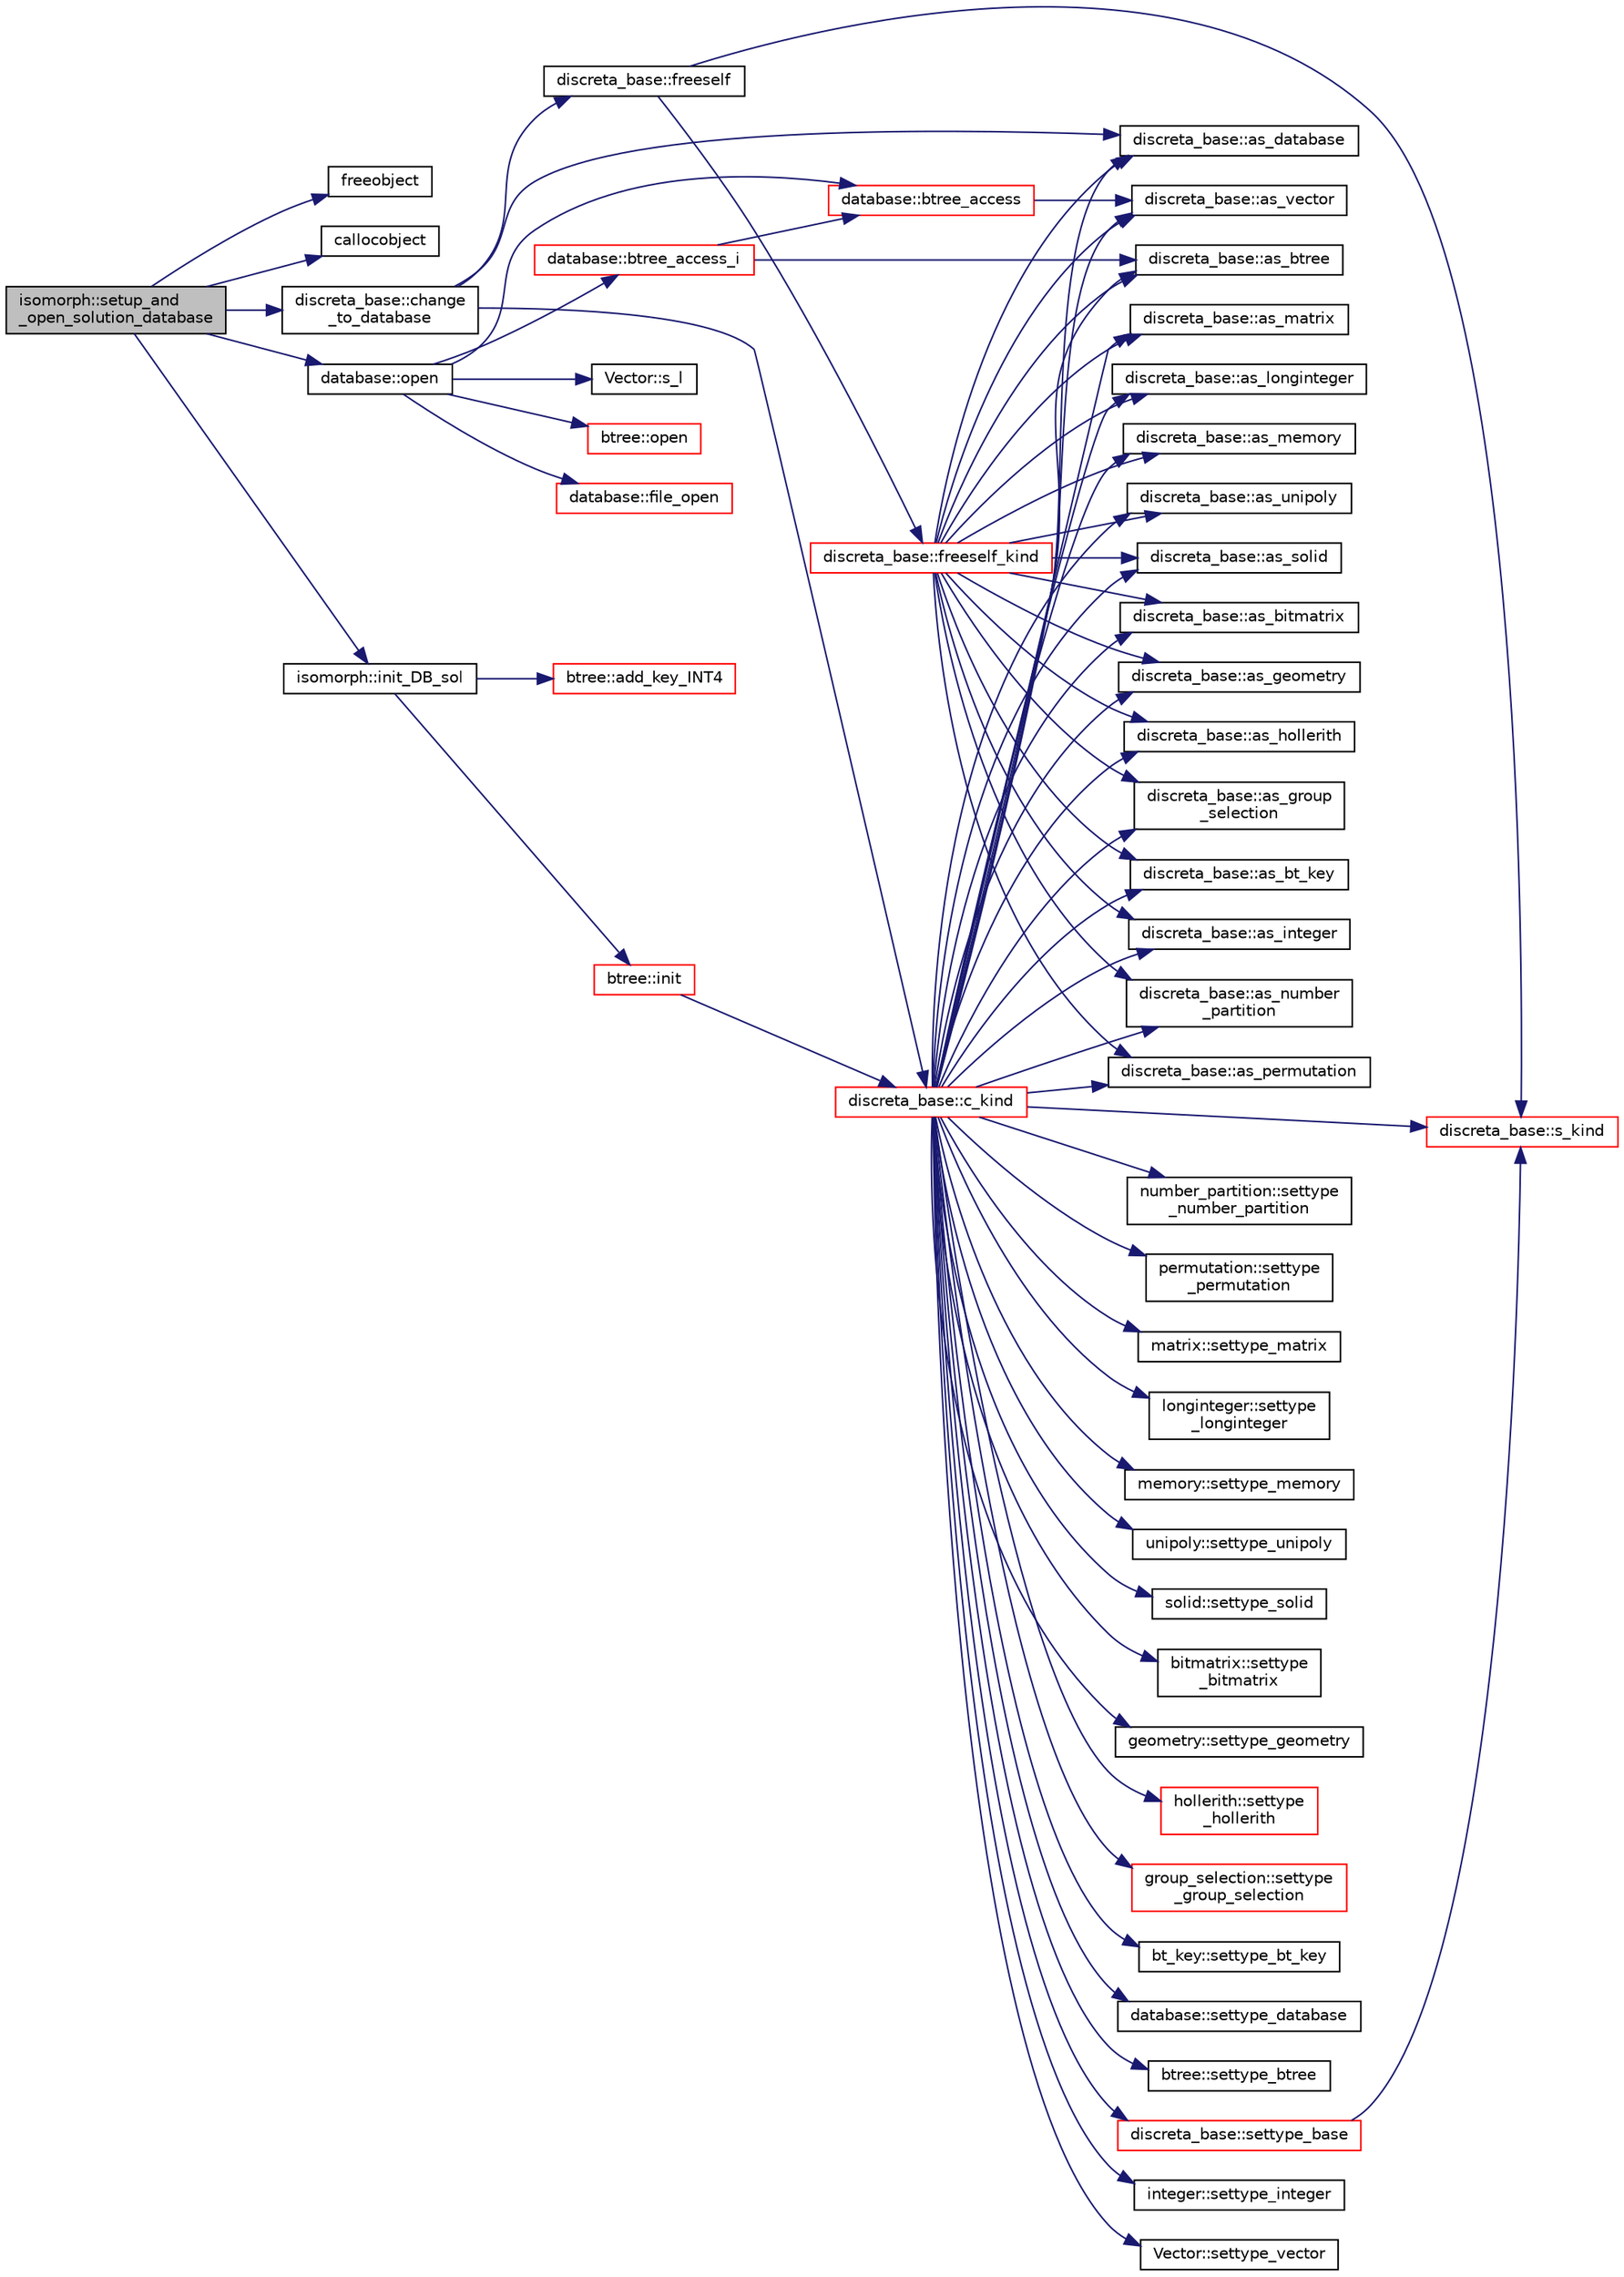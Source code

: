 digraph "isomorph::setup_and_open_solution_database"
{
  edge [fontname="Helvetica",fontsize="10",labelfontname="Helvetica",labelfontsize="10"];
  node [fontname="Helvetica",fontsize="10",shape=record];
  rankdir="LR";
  Node12902 [label="isomorph::setup_and\l_open_solution_database",height=0.2,width=0.4,color="black", fillcolor="grey75", style="filled", fontcolor="black"];
  Node12902 -> Node12903 [color="midnightblue",fontsize="10",style="solid",fontname="Helvetica"];
  Node12903 [label="freeobject",height=0.2,width=0.4,color="black", fillcolor="white", style="filled",URL="$d9/d60/discreta_8h.html#a3bd8a0c7f8d0451709f6e310536ff2ae"];
  Node12902 -> Node12904 [color="midnightblue",fontsize="10",style="solid",fontname="Helvetica"];
  Node12904 [label="callocobject",height=0.2,width=0.4,color="black", fillcolor="white", style="filled",URL="$d9/d60/discreta_8h.html#a8bbcb8338d159223714097d10e94364d"];
  Node12902 -> Node12905 [color="midnightblue",fontsize="10",style="solid",fontname="Helvetica"];
  Node12905 [label="discreta_base::change\l_to_database",height=0.2,width=0.4,color="black", fillcolor="white", style="filled",URL="$d7/d71/classdiscreta__base.html#a9187fb1e0526e3d327b78bb19475ae40"];
  Node12905 -> Node12906 [color="midnightblue",fontsize="10",style="solid",fontname="Helvetica"];
  Node12906 [label="discreta_base::freeself",height=0.2,width=0.4,color="black", fillcolor="white", style="filled",URL="$d7/d71/classdiscreta__base.html#a9a3c9501a562293b5667c11b9174d6e5"];
  Node12906 -> Node12907 [color="midnightblue",fontsize="10",style="solid",fontname="Helvetica"];
  Node12907 [label="discreta_base::freeself_kind",height=0.2,width=0.4,color="red", fillcolor="white", style="filled",URL="$d7/d71/classdiscreta__base.html#a63a23ada2165b3838fab719ed458cec8"];
  Node12907 -> Node12915 [color="midnightblue",fontsize="10",style="solid",fontname="Helvetica"];
  Node12915 [label="discreta_base::as_integer",height=0.2,width=0.4,color="black", fillcolor="white", style="filled",URL="$d7/d71/classdiscreta__base.html#a00d7691eaf874fd283d942692fe8dd26"];
  Node12907 -> Node12917 [color="midnightblue",fontsize="10",style="solid",fontname="Helvetica"];
  Node12917 [label="discreta_base::as_vector",height=0.2,width=0.4,color="black", fillcolor="white", style="filled",URL="$d7/d71/classdiscreta__base.html#a7bdd6cae39c380b128ee9e17e42cf020"];
  Node12907 -> Node12920 [color="midnightblue",fontsize="10",style="solid",fontname="Helvetica"];
  Node12920 [label="discreta_base::as_number\l_partition",height=0.2,width=0.4,color="black", fillcolor="white", style="filled",URL="$d7/d71/classdiscreta__base.html#a307aa09de0e925d46697707968ffab00"];
  Node12907 -> Node12922 [color="midnightblue",fontsize="10",style="solid",fontname="Helvetica"];
  Node12922 [label="discreta_base::as_permutation",height=0.2,width=0.4,color="black", fillcolor="white", style="filled",URL="$d7/d71/classdiscreta__base.html#aa4e72f36a82984239b12ae831e131098"];
  Node12907 -> Node12924 [color="midnightblue",fontsize="10",style="solid",fontname="Helvetica"];
  Node12924 [label="discreta_base::as_matrix",height=0.2,width=0.4,color="black", fillcolor="white", style="filled",URL="$d7/d71/classdiscreta__base.html#ae4d7f56d917a4707b838fbffde6467ff"];
  Node12907 -> Node12927 [color="midnightblue",fontsize="10",style="solid",fontname="Helvetica"];
  Node12927 [label="discreta_base::as_longinteger",height=0.2,width=0.4,color="black", fillcolor="white", style="filled",URL="$d7/d71/classdiscreta__base.html#a20a094639eb711b10c8694c51937f7cd"];
  Node12907 -> Node12930 [color="midnightblue",fontsize="10",style="solid",fontname="Helvetica"];
  Node12930 [label="discreta_base::as_memory",height=0.2,width=0.4,color="black", fillcolor="white", style="filled",URL="$d7/d71/classdiscreta__base.html#ad94b2d7dce0cd4fa22db57f6e79c4bd2"];
  Node12907 -> Node12932 [color="midnightblue",fontsize="10",style="solid",fontname="Helvetica"];
  Node12932 [label="discreta_base::as_unipoly",height=0.2,width=0.4,color="black", fillcolor="white", style="filled",URL="$d7/d71/classdiscreta__base.html#ad50d8027f039fe5c2478cddb243adc9d"];
  Node12907 -> Node12934 [color="midnightblue",fontsize="10",style="solid",fontname="Helvetica"];
  Node12934 [label="discreta_base::as_solid",height=0.2,width=0.4,color="black", fillcolor="white", style="filled",URL="$d7/d71/classdiscreta__base.html#a1fc5f2b85ec97ab0a69dd64903c970a5"];
  Node12907 -> Node12936 [color="midnightblue",fontsize="10",style="solid",fontname="Helvetica"];
  Node12936 [label="discreta_base::as_bitmatrix",height=0.2,width=0.4,color="black", fillcolor="white", style="filled",URL="$d7/d71/classdiscreta__base.html#a071ad54ea8ef6c9d1d15f532e5a76df6"];
  Node12907 -> Node12938 [color="midnightblue",fontsize="10",style="solid",fontname="Helvetica"];
  Node12938 [label="discreta_base::as_geometry",height=0.2,width=0.4,color="black", fillcolor="white", style="filled",URL="$d7/d71/classdiscreta__base.html#a38fc7b4cdd830703e9d87354b79bc5c8"];
  Node12907 -> Node12940 [color="midnightblue",fontsize="10",style="solid",fontname="Helvetica"];
  Node12940 [label="discreta_base::as_hollerith",height=0.2,width=0.4,color="black", fillcolor="white", style="filled",URL="$d7/d71/classdiscreta__base.html#a3e66f82711f314710107e2f29e589690"];
  Node12907 -> Node12942 [color="midnightblue",fontsize="10",style="solid",fontname="Helvetica"];
  Node12942 [label="discreta_base::as_group\l_selection",height=0.2,width=0.4,color="black", fillcolor="white", style="filled",URL="$d7/d71/classdiscreta__base.html#aae1bac4883c567718bef9fb610abbdc8"];
  Node12907 -> Node12944 [color="midnightblue",fontsize="10",style="solid",fontname="Helvetica"];
  Node12944 [label="discreta_base::as_bt_key",height=0.2,width=0.4,color="black", fillcolor="white", style="filled",URL="$d7/d71/classdiscreta__base.html#a2734c6e08dca17cf6588bd5064ec1b9f"];
  Node12907 -> Node12946 [color="midnightblue",fontsize="10",style="solid",fontname="Helvetica"];
  Node12946 [label="discreta_base::as_database",height=0.2,width=0.4,color="black", fillcolor="white", style="filled",URL="$d7/d71/classdiscreta__base.html#ab055d39d58210a2b03ba3d33703b09a9"];
  Node12907 -> Node12948 [color="midnightblue",fontsize="10",style="solid",fontname="Helvetica"];
  Node12948 [label="discreta_base::as_btree",height=0.2,width=0.4,color="black", fillcolor="white", style="filled",URL="$d7/d71/classdiscreta__base.html#a78e76674cef2ec113c17989c11288778"];
  Node12906 -> Node12909 [color="midnightblue",fontsize="10",style="solid",fontname="Helvetica"];
  Node12909 [label="discreta_base::s_kind",height=0.2,width=0.4,color="red", fillcolor="white", style="filled",URL="$d7/d71/classdiscreta__base.html#a8a830025c74adbbc3362418a7c2ba157"];
  Node12905 -> Node12954 [color="midnightblue",fontsize="10",style="solid",fontname="Helvetica"];
  Node12954 [label="discreta_base::c_kind",height=0.2,width=0.4,color="red", fillcolor="white", style="filled",URL="$d7/d71/classdiscreta__base.html#adc2ff61589c2d083688e7a43f333cb62"];
  Node12954 -> Node12955 [color="midnightblue",fontsize="10",style="solid",fontname="Helvetica"];
  Node12955 [label="discreta_base::settype_base",height=0.2,width=0.4,color="red", fillcolor="white", style="filled",URL="$d7/d71/classdiscreta__base.html#a4f42899a89447d1c3993ea07c38f8ad4"];
  Node12955 -> Node12909 [color="midnightblue",fontsize="10",style="solid",fontname="Helvetica"];
  Node12954 -> Node12915 [color="midnightblue",fontsize="10",style="solid",fontname="Helvetica"];
  Node12954 -> Node12956 [color="midnightblue",fontsize="10",style="solid",fontname="Helvetica"];
  Node12956 [label="integer::settype_integer",height=0.2,width=0.4,color="black", fillcolor="white", style="filled",URL="$d0/de5/classinteger.html#a6265c65ef311229acd513d748faba796"];
  Node12954 -> Node12917 [color="midnightblue",fontsize="10",style="solid",fontname="Helvetica"];
  Node12954 -> Node12957 [color="midnightblue",fontsize="10",style="solid",fontname="Helvetica"];
  Node12957 [label="Vector::settype_vector",height=0.2,width=0.4,color="black", fillcolor="white", style="filled",URL="$d5/db2/class_vector.html#a34e0d00b18c051f23904a8429fa6c8b4"];
  Node12954 -> Node12920 [color="midnightblue",fontsize="10",style="solid",fontname="Helvetica"];
  Node12954 -> Node12958 [color="midnightblue",fontsize="10",style="solid",fontname="Helvetica"];
  Node12958 [label="number_partition::settype\l_number_partition",height=0.2,width=0.4,color="black", fillcolor="white", style="filled",URL="$df/d50/classnumber__partition.html#a3aaec1b557758f643ffc8555bbc358be"];
  Node12954 -> Node12922 [color="midnightblue",fontsize="10",style="solid",fontname="Helvetica"];
  Node12954 -> Node12959 [color="midnightblue",fontsize="10",style="solid",fontname="Helvetica"];
  Node12959 [label="permutation::settype\l_permutation",height=0.2,width=0.4,color="black", fillcolor="white", style="filled",URL="$d0/d08/classpermutation.html#af1eea29f86195cede9562e444664c28c"];
  Node12954 -> Node12924 [color="midnightblue",fontsize="10",style="solid",fontname="Helvetica"];
  Node12954 -> Node12960 [color="midnightblue",fontsize="10",style="solid",fontname="Helvetica"];
  Node12960 [label="matrix::settype_matrix",height=0.2,width=0.4,color="black", fillcolor="white", style="filled",URL="$d1/d8d/classmatrix.html#a1780283a64a789e4084d792683d276bb"];
  Node12954 -> Node12927 [color="midnightblue",fontsize="10",style="solid",fontname="Helvetica"];
  Node12954 -> Node12961 [color="midnightblue",fontsize="10",style="solid",fontname="Helvetica"];
  Node12961 [label="longinteger::settype\l_longinteger",height=0.2,width=0.4,color="black", fillcolor="white", style="filled",URL="$d3/d71/classlonginteger.html#ae5f811ece8df31b9ff114368a18e1dc5"];
  Node12954 -> Node12930 [color="midnightblue",fontsize="10",style="solid",fontname="Helvetica"];
  Node12954 -> Node12962 [color="midnightblue",fontsize="10",style="solid",fontname="Helvetica"];
  Node12962 [label="memory::settype_memory",height=0.2,width=0.4,color="black", fillcolor="white", style="filled",URL="$d8/d99/classmemory.html#a33aae277f9b8fe36b02e9d5da895451b"];
  Node12954 -> Node12932 [color="midnightblue",fontsize="10",style="solid",fontname="Helvetica"];
  Node12954 -> Node12963 [color="midnightblue",fontsize="10",style="solid",fontname="Helvetica"];
  Node12963 [label="unipoly::settype_unipoly",height=0.2,width=0.4,color="black", fillcolor="white", style="filled",URL="$d1/d89/classunipoly.html#a8db854fcc85c5e1150b1f1b1c005c95b"];
  Node12954 -> Node12934 [color="midnightblue",fontsize="10",style="solid",fontname="Helvetica"];
  Node12954 -> Node12964 [color="midnightblue",fontsize="10",style="solid",fontname="Helvetica"];
  Node12964 [label="solid::settype_solid",height=0.2,width=0.4,color="black", fillcolor="white", style="filled",URL="$d8/def/classsolid.html#a775bd4821f75a8aee4ea3d4335ff90e0"];
  Node12954 -> Node12936 [color="midnightblue",fontsize="10",style="solid",fontname="Helvetica"];
  Node12954 -> Node12965 [color="midnightblue",fontsize="10",style="solid",fontname="Helvetica"];
  Node12965 [label="bitmatrix::settype\l_bitmatrix",height=0.2,width=0.4,color="black", fillcolor="white", style="filled",URL="$de/dc8/classbitmatrix.html#acb571d947f9526665ebbdc0ce3e2a973"];
  Node12954 -> Node12938 [color="midnightblue",fontsize="10",style="solid",fontname="Helvetica"];
  Node12954 -> Node12966 [color="midnightblue",fontsize="10",style="solid",fontname="Helvetica"];
  Node12966 [label="geometry::settype_geometry",height=0.2,width=0.4,color="black", fillcolor="white", style="filled",URL="$da/d44/classgeometry.html#ab4a336baba6a3f56f5ffa053a5be5ba7"];
  Node12954 -> Node12940 [color="midnightblue",fontsize="10",style="solid",fontname="Helvetica"];
  Node12954 -> Node12967 [color="midnightblue",fontsize="10",style="solid",fontname="Helvetica"];
  Node12967 [label="hollerith::settype\l_hollerith",height=0.2,width=0.4,color="red", fillcolor="white", style="filled",URL="$d8/d99/classhollerith.html#a23bbd4acfc88a0e90f1245f243f51f76"];
  Node12954 -> Node12942 [color="midnightblue",fontsize="10",style="solid",fontname="Helvetica"];
  Node12954 -> Node12969 [color="midnightblue",fontsize="10",style="solid",fontname="Helvetica"];
  Node12969 [label="group_selection::settype\l_group_selection",height=0.2,width=0.4,color="red", fillcolor="white", style="filled",URL="$d6/db0/classgroup__selection.html#a015ed73b7b8d784bedd4d11ac1fc0ec1"];
  Node12954 -> Node12944 [color="midnightblue",fontsize="10",style="solid",fontname="Helvetica"];
  Node12954 -> Node12972 [color="midnightblue",fontsize="10",style="solid",fontname="Helvetica"];
  Node12972 [label="bt_key::settype_bt_key",height=0.2,width=0.4,color="black", fillcolor="white", style="filled",URL="$d1/de5/classbt__key.html#a352bb10beb7c789d8d29373035824800"];
  Node12954 -> Node12946 [color="midnightblue",fontsize="10",style="solid",fontname="Helvetica"];
  Node12954 -> Node12973 [color="midnightblue",fontsize="10",style="solid",fontname="Helvetica"];
  Node12973 [label="database::settype_database",height=0.2,width=0.4,color="black", fillcolor="white", style="filled",URL="$db/d72/classdatabase.html#a014639aa001462e480eb1f3984839b72"];
  Node12954 -> Node12948 [color="midnightblue",fontsize="10",style="solid",fontname="Helvetica"];
  Node12954 -> Node12974 [color="midnightblue",fontsize="10",style="solid",fontname="Helvetica"];
  Node12974 [label="btree::settype_btree",height=0.2,width=0.4,color="black", fillcolor="white", style="filled",URL="$dd/db0/classbtree.html#a5a1b9773c848908a6050cc733d2d9780"];
  Node12954 -> Node12909 [color="midnightblue",fontsize="10",style="solid",fontname="Helvetica"];
  Node12905 -> Node12946 [color="midnightblue",fontsize="10",style="solid",fontname="Helvetica"];
  Node12902 -> Node12977 [color="midnightblue",fontsize="10",style="solid",fontname="Helvetica"];
  Node12977 [label="isomorph::init_DB_sol",height=0.2,width=0.4,color="black", fillcolor="white", style="filled",URL="$d3/d5f/classisomorph.html#afd8d8a546fa9a7bc6f211b216e291039"];
  Node12977 -> Node12978 [color="midnightblue",fontsize="10",style="solid",fontname="Helvetica"];
  Node12978 [label="btree::init",height=0.2,width=0.4,color="red", fillcolor="white", style="filled",URL="$dd/db0/classbtree.html#a3c88706e9886f1f9bc142b511aeab642"];
  Node12978 -> Node12954 [color="midnightblue",fontsize="10",style="solid",fontname="Helvetica"];
  Node12977 -> Node13000 [color="midnightblue",fontsize="10",style="solid",fontname="Helvetica"];
  Node13000 [label="btree::add_key_INT4",height=0.2,width=0.4,color="red", fillcolor="white", style="filled",URL="$dd/db0/classbtree.html#a4c42710e5f8cb4e3991d591fe2ae6f42"];
  Node12902 -> Node13015 [color="midnightblue",fontsize="10",style="solid",fontname="Helvetica"];
  Node13015 [label="database::open",height=0.2,width=0.4,color="black", fillcolor="white", style="filled",URL="$db/d72/classdatabase.html#a65e8eccf98ecab4d55fb25bacaae6a19"];
  Node13015 -> Node13016 [color="midnightblue",fontsize="10",style="solid",fontname="Helvetica"];
  Node13016 [label="database::file_open",height=0.2,width=0.4,color="red", fillcolor="white", style="filled",URL="$db/d72/classdatabase.html#a33494febd887d058f862ef6001d4a044"];
  Node13015 -> Node13026 [color="midnightblue",fontsize="10",style="solid",fontname="Helvetica"];
  Node13026 [label="database::btree_access",height=0.2,width=0.4,color="red", fillcolor="white", style="filled",URL="$db/d72/classdatabase.html#a30109ba5488b06111439f887fc1ac499"];
  Node13026 -> Node12917 [color="midnightblue",fontsize="10",style="solid",fontname="Helvetica"];
  Node13015 -> Node13011 [color="midnightblue",fontsize="10",style="solid",fontname="Helvetica"];
  Node13011 [label="Vector::s_l",height=0.2,width=0.4,color="black", fillcolor="white", style="filled",URL="$d5/db2/class_vector.html#ad2dc082288f858d22a528832289e0704"];
  Node13015 -> Node13027 [color="midnightblue",fontsize="10",style="solid",fontname="Helvetica"];
  Node13027 [label="database::btree_access_i",height=0.2,width=0.4,color="red", fillcolor="white", style="filled",URL="$db/d72/classdatabase.html#a215047d1b32b8bd54f91a7bdca168eee"];
  Node13027 -> Node13026 [color="midnightblue",fontsize="10",style="solid",fontname="Helvetica"];
  Node13027 -> Node12948 [color="midnightblue",fontsize="10",style="solid",fontname="Helvetica"];
  Node13015 -> Node13028 [color="midnightblue",fontsize="10",style="solid",fontname="Helvetica"];
  Node13028 [label="btree::open",height=0.2,width=0.4,color="red", fillcolor="white", style="filled",URL="$dd/db0/classbtree.html#a3e718949f1be6057839463292a60297a"];
}
